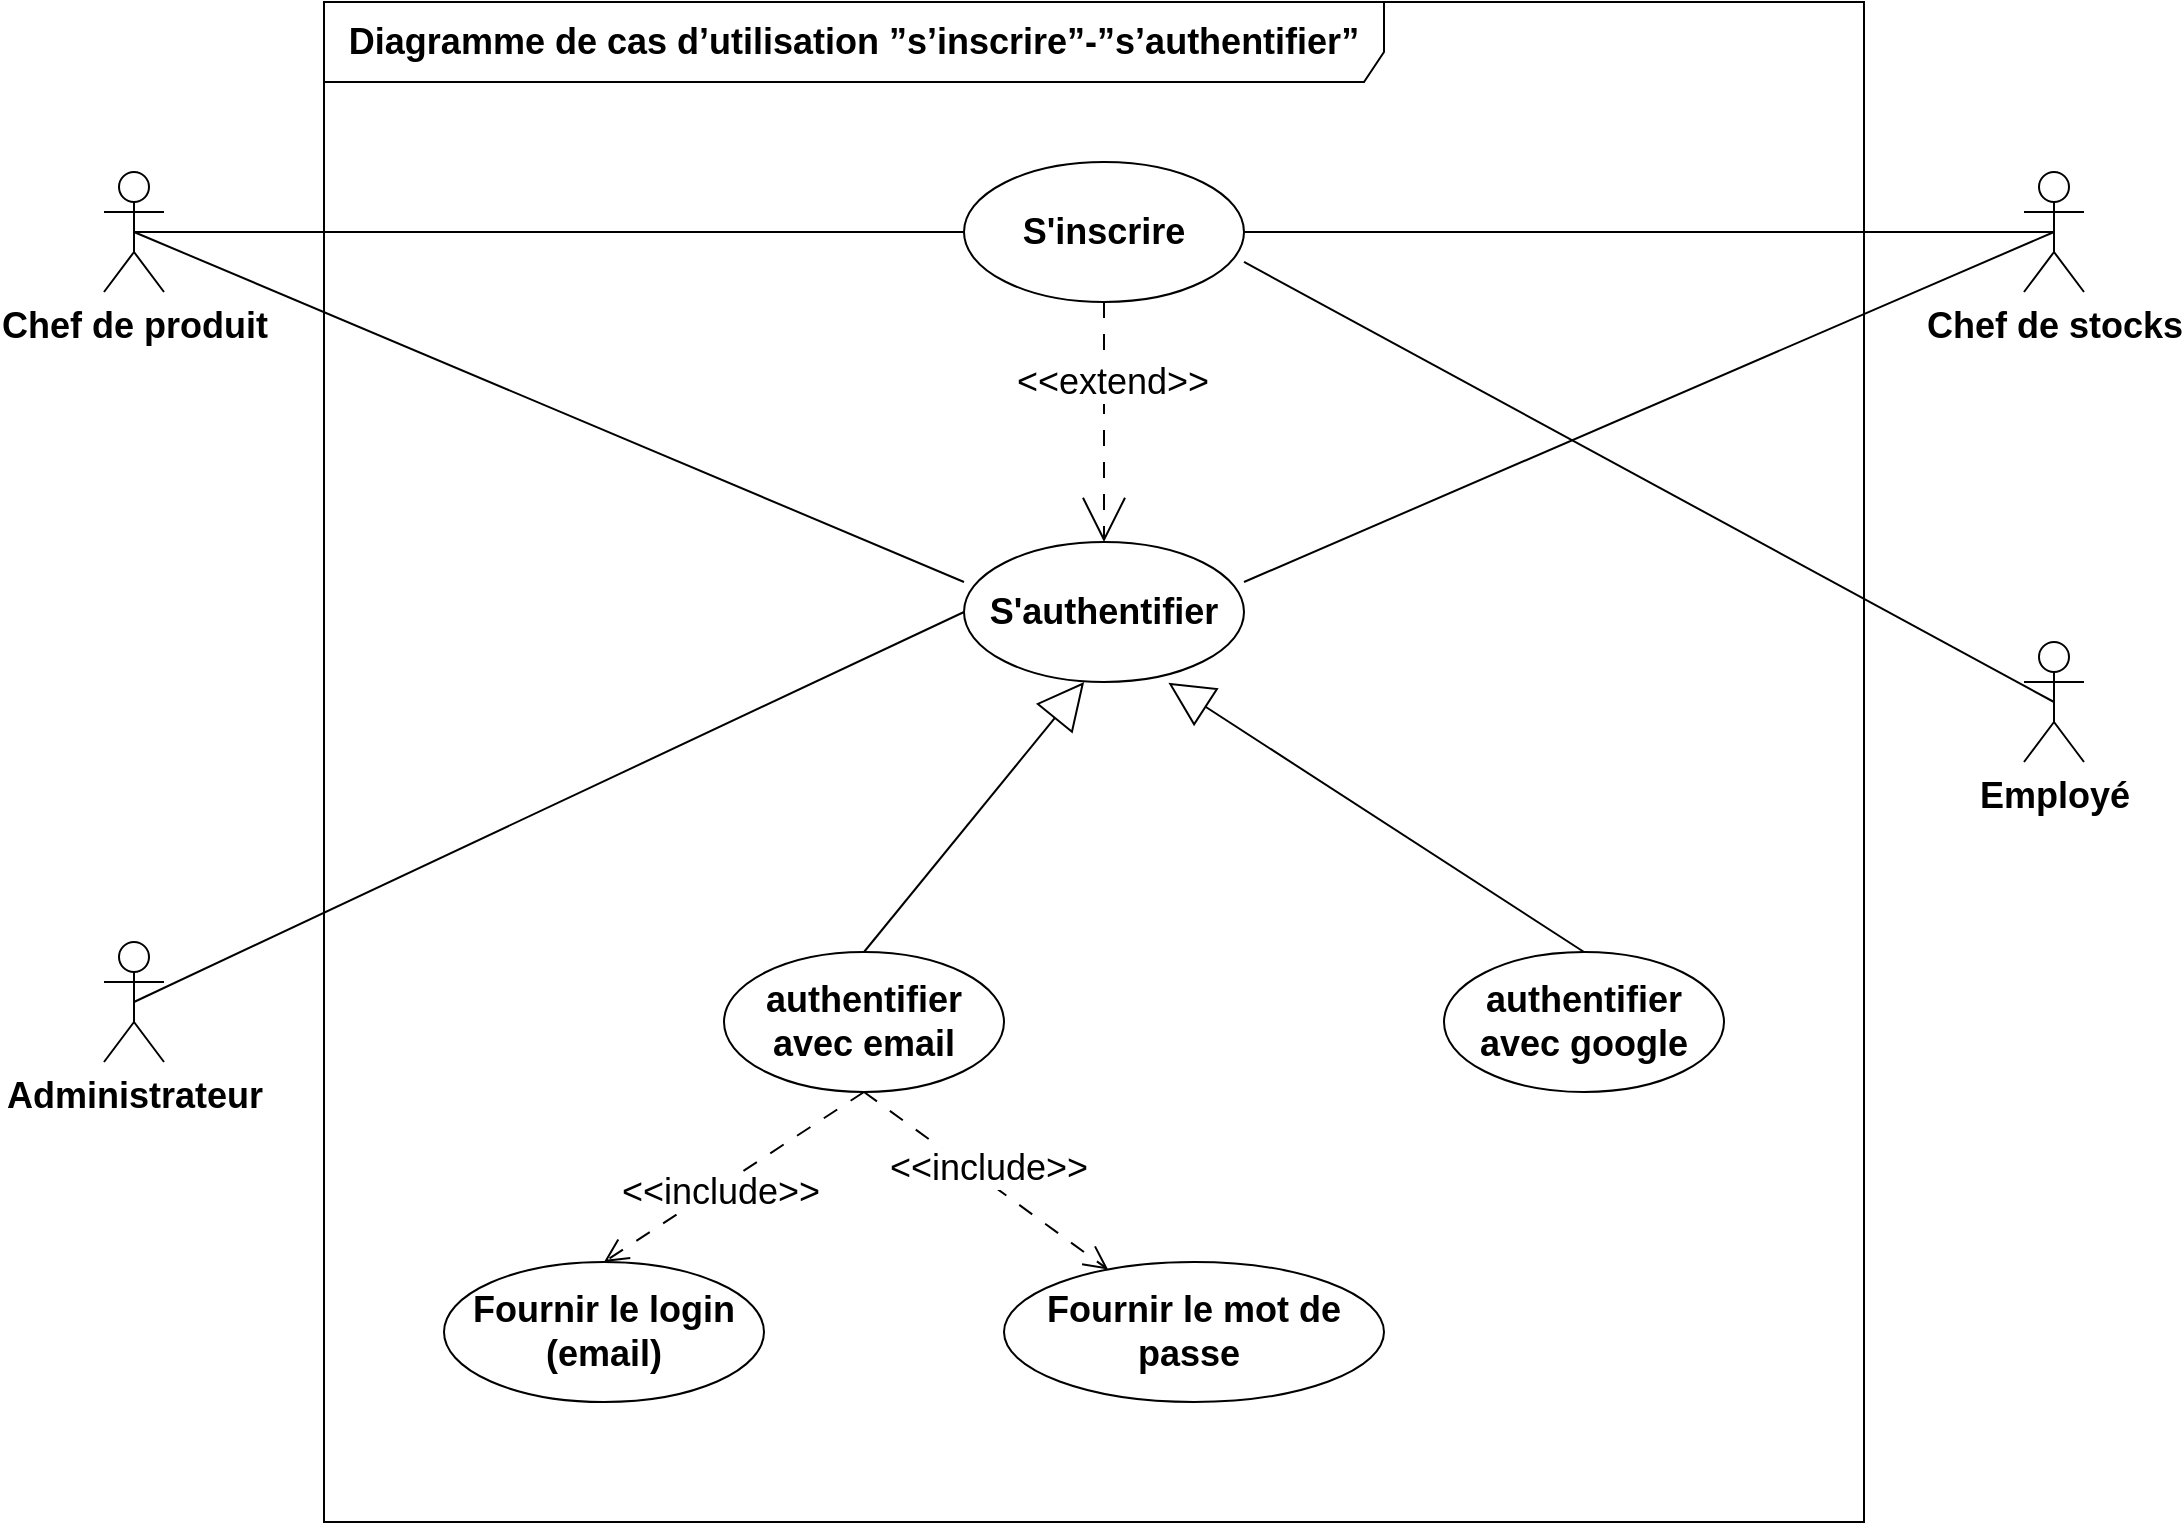 <mxfile version="24.7.7">
  <diagram name="Page-1" id="Dektj3tARaeNkvaTHpeQ">
    <mxGraphModel dx="3078" dy="1044" grid="0" gridSize="10" guides="1" tooltips="1" connect="1" arrows="1" fold="1" page="1" pageScale="1" pageWidth="1169" pageHeight="827" math="0" shadow="0">
      <root>
        <mxCell id="0" />
        <mxCell id="1" parent="0" />
        <mxCell id="QwGlDeZlxbwuZ_G16_js-1" value="&lt;b&gt;&lt;font style=&quot;font-size: 18px;&quot;&gt;Diagramme de cas d’utilisation ”s’inscrire”-”s’authentifier”&lt;/font&gt;&lt;/b&gt;" style="shape=umlFrame;whiteSpace=wrap;html=1;pointerEvents=0;width=530;height=40;" vertex="1" parent="1">
          <mxGeometry x="160" y="40" width="770" height="760" as="geometry" />
        </mxCell>
        <mxCell id="QwGlDeZlxbwuZ_G16_js-19" style="rounded=0;orthogonalLoop=1;jettySize=auto;html=1;exitX=0.5;exitY=0.5;exitDx=0;exitDy=0;exitPerimeter=0;entryX=1;entryY=0.5;entryDx=0;entryDy=0;endArrow=none;endFill=0;" edge="1" parent="1" source="QwGlDeZlxbwuZ_G16_js-2" target="QwGlDeZlxbwuZ_G16_js-9">
          <mxGeometry relative="1" as="geometry" />
        </mxCell>
        <mxCell id="QwGlDeZlxbwuZ_G16_js-2" value="&lt;b&gt;&lt;font style=&quot;font-size: 18px;&quot;&gt;Chef de stocks&lt;/font&gt;&lt;/b&gt;" style="shape=umlActor;verticalLabelPosition=bottom;verticalAlign=top;html=1;" vertex="1" parent="1">
          <mxGeometry x="1010" y="125" width="30" height="60" as="geometry" />
        </mxCell>
        <mxCell id="QwGlDeZlxbwuZ_G16_js-3" value="&lt;font style=&quot;font-size: 18px;&quot;&gt;&lt;b&gt;Employé&lt;/b&gt;&lt;/font&gt;" style="shape=umlActor;verticalLabelPosition=bottom;verticalAlign=top;html=1;" vertex="1" parent="1">
          <mxGeometry x="1010" y="360" width="30" height="60" as="geometry" />
        </mxCell>
        <mxCell id="QwGlDeZlxbwuZ_G16_js-16" style="rounded=0;orthogonalLoop=1;jettySize=auto;html=1;exitX=0.5;exitY=0.5;exitDx=0;exitDy=0;exitPerimeter=0;entryX=0;entryY=0.5;entryDx=0;entryDy=0;endArrow=none;endFill=0;" edge="1" parent="1" source="QwGlDeZlxbwuZ_G16_js-4" target="QwGlDeZlxbwuZ_G16_js-9">
          <mxGeometry relative="1" as="geometry" />
        </mxCell>
        <mxCell id="QwGlDeZlxbwuZ_G16_js-18" style="rounded=0;orthogonalLoop=1;jettySize=auto;html=1;exitX=0.5;exitY=0.5;exitDx=0;exitDy=0;exitPerimeter=0;endArrow=none;endFill=0;" edge="1" parent="1" source="QwGlDeZlxbwuZ_G16_js-4">
          <mxGeometry relative="1" as="geometry">
            <mxPoint x="480.0" y="330" as="targetPoint" />
          </mxGeometry>
        </mxCell>
        <mxCell id="QwGlDeZlxbwuZ_G16_js-4" value="&lt;font style=&quot;font-size: 18px;&quot;&gt;&lt;b&gt;Chef de produit&lt;/b&gt;&lt;/font&gt;" style="shape=umlActor;verticalLabelPosition=bottom;verticalAlign=top;html=1;" vertex="1" parent="1">
          <mxGeometry x="50" y="125" width="30" height="60" as="geometry" />
        </mxCell>
        <mxCell id="QwGlDeZlxbwuZ_G16_js-17" style="rounded=0;orthogonalLoop=1;jettySize=auto;html=1;exitX=0.5;exitY=0.5;exitDx=0;exitDy=0;exitPerimeter=0;entryX=0;entryY=0.5;entryDx=0;entryDy=0;endArrow=none;endFill=0;" edge="1" parent="1" source="QwGlDeZlxbwuZ_G16_js-5" target="QwGlDeZlxbwuZ_G16_js-8">
          <mxGeometry relative="1" as="geometry" />
        </mxCell>
        <mxCell id="QwGlDeZlxbwuZ_G16_js-5" value="&lt;font style=&quot;font-size: 18px;&quot;&gt;&lt;b&gt;Administrateur&lt;/b&gt;&lt;/font&gt;" style="shape=umlActor;verticalLabelPosition=bottom;verticalAlign=top;html=1;" vertex="1" parent="1">
          <mxGeometry x="50" y="510" width="30" height="60" as="geometry" />
        </mxCell>
        <mxCell id="QwGlDeZlxbwuZ_G16_js-6" value="&lt;font style=&quot;font-size: 18px;&quot;&gt;&lt;b&gt;Fournir le mot de passe&amp;nbsp;&lt;/b&gt;&lt;/font&gt;" style="ellipse;whiteSpace=wrap;html=1;" vertex="1" parent="1">
          <mxGeometry x="500" y="670" width="190" height="70" as="geometry" />
        </mxCell>
        <mxCell id="QwGlDeZlxbwuZ_G16_js-7" value="&lt;font style=&quot;font-size: 18px;&quot;&gt;&lt;b&gt;authentifier avec google&lt;/b&gt;&lt;/font&gt;" style="ellipse;whiteSpace=wrap;html=1;" vertex="1" parent="1">
          <mxGeometry x="720" y="515" width="140" height="70" as="geometry" />
        </mxCell>
        <mxCell id="QwGlDeZlxbwuZ_G16_js-8" value="&lt;font style=&quot;font-size: 18px;&quot;&gt;&lt;b&gt;S&#39;authentifier&lt;/b&gt;&lt;/font&gt;" style="ellipse;whiteSpace=wrap;html=1;" vertex="1" parent="1">
          <mxGeometry x="480" y="310" width="140" height="70" as="geometry" />
        </mxCell>
        <mxCell id="QwGlDeZlxbwuZ_G16_js-23" style="edgeStyle=orthogonalEdgeStyle;rounded=0;orthogonalLoop=1;jettySize=auto;html=1;exitX=0.5;exitY=1;exitDx=0;exitDy=0;entryX=0.5;entryY=0;entryDx=0;entryDy=0;dashed=1;dashPattern=8 8;endArrow=open;endFill=0;strokeWidth=1;endSize=20;" edge="1" parent="1" source="QwGlDeZlxbwuZ_G16_js-9" target="QwGlDeZlxbwuZ_G16_js-8">
          <mxGeometry relative="1" as="geometry" />
        </mxCell>
        <mxCell id="QwGlDeZlxbwuZ_G16_js-28" value="&lt;font style=&quot;font-size: 18px;&quot;&gt;&amp;lt;&amp;lt;extend&amp;gt;&amp;gt;&lt;/font&gt;" style="edgeLabel;html=1;align=center;verticalAlign=middle;resizable=0;points=[];" vertex="1" connectable="0" parent="QwGlDeZlxbwuZ_G16_js-23">
          <mxGeometry x="-0.335" y="4" relative="1" as="geometry">
            <mxPoint as="offset" />
          </mxGeometry>
        </mxCell>
        <mxCell id="QwGlDeZlxbwuZ_G16_js-9" value="&lt;b&gt;&lt;font style=&quot;font-size: 18px;&quot;&gt;S&#39;inscrire&lt;/font&gt;&lt;/b&gt;" style="ellipse;whiteSpace=wrap;html=1;" vertex="1" parent="1">
          <mxGeometry x="480" y="120" width="140" height="70" as="geometry" />
        </mxCell>
        <mxCell id="QwGlDeZlxbwuZ_G16_js-10" value="&lt;b&gt;&lt;font style=&quot;font-size: 18px;&quot;&gt;Fournir le login (email)&lt;/font&gt;&lt;/b&gt;" style="ellipse;whiteSpace=wrap;html=1;" vertex="1" parent="1">
          <mxGeometry x="220" y="670" width="160" height="70" as="geometry" />
        </mxCell>
        <mxCell id="QwGlDeZlxbwuZ_G16_js-26" style="rounded=0;orthogonalLoop=1;jettySize=auto;html=1;exitX=0.5;exitY=1;exitDx=0;exitDy=0;endArrow=open;endFill=0;dashed=1;dashPattern=8 8;endSize=10;" edge="1" parent="1" source="QwGlDeZlxbwuZ_G16_js-11" target="QwGlDeZlxbwuZ_G16_js-6">
          <mxGeometry relative="1" as="geometry" />
        </mxCell>
        <mxCell id="QwGlDeZlxbwuZ_G16_js-29" value="&lt;font style=&quot;font-size: 18px;&quot;&gt;&amp;lt;&amp;lt;include&amp;gt;&amp;gt;&lt;/font&gt;" style="edgeLabel;html=1;align=center;verticalAlign=middle;resizable=0;points=[];" vertex="1" connectable="0" parent="QwGlDeZlxbwuZ_G16_js-26">
          <mxGeometry x="-0.04" y="6" relative="1" as="geometry">
            <mxPoint as="offset" />
          </mxGeometry>
        </mxCell>
        <mxCell id="QwGlDeZlxbwuZ_G16_js-27" style="rounded=0;orthogonalLoop=1;jettySize=auto;html=1;exitX=0.5;exitY=1;exitDx=0;exitDy=0;entryX=0.5;entryY=0;entryDx=0;entryDy=0;endArrow=open;endFill=0;dashed=1;dashPattern=8 8;endSize=10;" edge="1" parent="1" source="QwGlDeZlxbwuZ_G16_js-11" target="QwGlDeZlxbwuZ_G16_js-10">
          <mxGeometry relative="1" as="geometry" />
        </mxCell>
        <mxCell id="QwGlDeZlxbwuZ_G16_js-30" value="&lt;font style=&quot;font-size: 18px;&quot;&gt;&amp;lt;&amp;lt;include&amp;gt;&amp;gt;&lt;/font&gt;" style="edgeLabel;html=1;align=center;verticalAlign=middle;resizable=0;points=[];" vertex="1" connectable="0" parent="QwGlDeZlxbwuZ_G16_js-27">
          <mxGeometry x="0.141" y="2" relative="1" as="geometry">
            <mxPoint x="1" as="offset" />
          </mxGeometry>
        </mxCell>
        <mxCell id="QwGlDeZlxbwuZ_G16_js-11" value="&lt;font style=&quot;font-size: 18px;&quot;&gt;&lt;b&gt;authentifier avec email&lt;/b&gt;&lt;/font&gt;" style="ellipse;whiteSpace=wrap;html=1;" vertex="1" parent="1">
          <mxGeometry x="360" y="515" width="140" height="70" as="geometry" />
        </mxCell>
        <mxCell id="QwGlDeZlxbwuZ_G16_js-20" style="rounded=0;orthogonalLoop=1;jettySize=auto;html=1;exitX=0.5;exitY=0.5;exitDx=0;exitDy=0;exitPerimeter=0;entryX=1;entryY=0.286;entryDx=0;entryDy=0;entryPerimeter=0;endArrow=none;endFill=0;" edge="1" parent="1" source="QwGlDeZlxbwuZ_G16_js-2" target="QwGlDeZlxbwuZ_G16_js-8">
          <mxGeometry relative="1" as="geometry" />
        </mxCell>
        <mxCell id="QwGlDeZlxbwuZ_G16_js-21" style="rounded=0;orthogonalLoop=1;jettySize=auto;html=1;exitX=0.5;exitY=0.5;exitDx=0;exitDy=0;exitPerimeter=0;entryX=1;entryY=0.714;entryDx=0;entryDy=0;entryPerimeter=0;endArrow=none;endFill=0;" edge="1" parent="1" source="QwGlDeZlxbwuZ_G16_js-3" target="QwGlDeZlxbwuZ_G16_js-9">
          <mxGeometry relative="1" as="geometry" />
        </mxCell>
        <mxCell id="QwGlDeZlxbwuZ_G16_js-24" style="rounded=0;orthogonalLoop=1;jettySize=auto;html=1;exitX=0.5;exitY=0;exitDx=0;exitDy=0;entryX=0.73;entryY=1.005;entryDx=0;entryDy=0;entryPerimeter=0;endArrow=block;endFill=0;targetPerimeterSpacing=0;endSize=20;" edge="1" parent="1" source="QwGlDeZlxbwuZ_G16_js-7" target="QwGlDeZlxbwuZ_G16_js-8">
          <mxGeometry relative="1" as="geometry" />
        </mxCell>
        <mxCell id="QwGlDeZlxbwuZ_G16_js-25" style="rounded=0;orthogonalLoop=1;jettySize=auto;html=1;exitX=0.5;exitY=0;exitDx=0;exitDy=0;entryX=0.429;entryY=1;entryDx=0;entryDy=0;entryPerimeter=0;endArrow=block;endFill=0;endSize=21;" edge="1" parent="1" source="QwGlDeZlxbwuZ_G16_js-11" target="QwGlDeZlxbwuZ_G16_js-8">
          <mxGeometry relative="1" as="geometry" />
        </mxCell>
      </root>
    </mxGraphModel>
  </diagram>
</mxfile>
